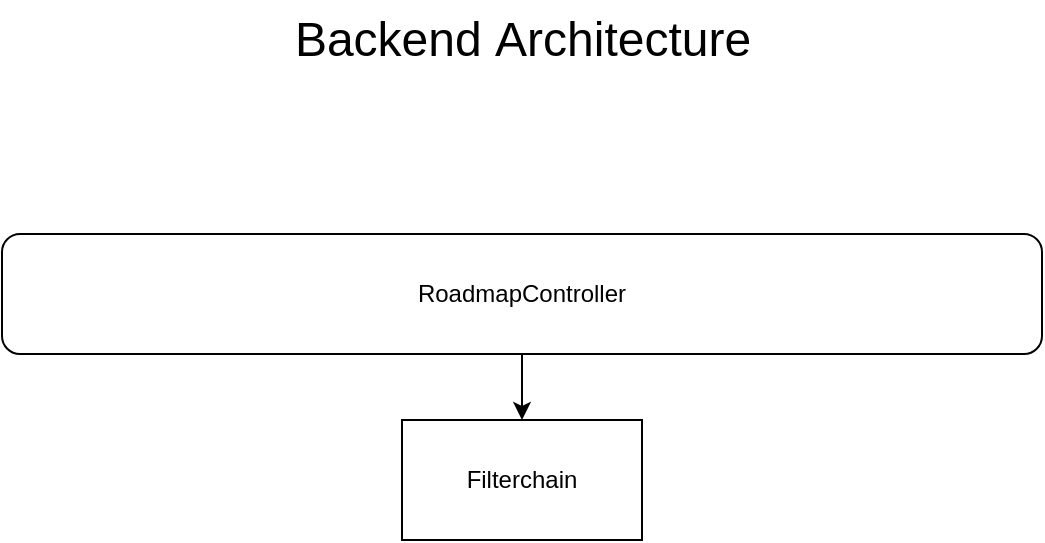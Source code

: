 <mxfile version="24.7.12" pages="2">
  <diagram name="Страница — 1" id="7qczHhH6JkZ31Ca4RmtT">
    <mxGraphModel dx="2086" dy="662" grid="1" gridSize="10" guides="1" tooltips="1" connect="1" arrows="1" fold="1" page="1" pageScale="1" pageWidth="827" pageHeight="1169" math="0" shadow="0">
      <root>
        <mxCell id="0" />
        <mxCell id="1" parent="0" />
        <mxCell id="q1MNmd7Zdj2-ToPpEwLU-2" style="edgeStyle=orthogonalEdgeStyle;rounded=0;orthogonalLoop=1;jettySize=auto;html=1;" edge="1" parent="1" source="SKn-gwGTb66ZYDygB59r-1" target="q1MNmd7Zdj2-ToPpEwLU-1">
          <mxGeometry relative="1" as="geometry" />
        </mxCell>
        <mxCell id="SKn-gwGTb66ZYDygB59r-1" value="RoadmapController" style="rounded=1;whiteSpace=wrap;html=1;" parent="1" vertex="1">
          <mxGeometry x="-250" y="147" width="520" height="60" as="geometry" />
        </mxCell>
        <mxCell id="SKn-gwGTb66ZYDygB59r-2" value="&lt;font style=&quot;font-size: 24px;&quot;&gt;Backend&amp;nbsp;&lt;span style=&quot;background-color: initial;&quot;&gt;Architecture&lt;/span&gt;&lt;/font&gt;" style="text;html=1;align=center;verticalAlign=middle;resizable=0;points=[];autosize=1;strokeColor=none;fillColor=none;" parent="1" vertex="1">
          <mxGeometry x="-115" y="30" width="250" height="40" as="geometry" />
        </mxCell>
        <mxCell id="q1MNmd7Zdj2-ToPpEwLU-1" value="Filterchain" style="whiteSpace=wrap;html=1;" vertex="1" parent="1">
          <mxGeometry x="-50" y="240" width="120" height="60" as="geometry" />
        </mxCell>
      </root>
    </mxGraphModel>
  </diagram>
  <diagram id="F4hBrq6v-PZ3XA5gkhcl" name="Страница — 2">
    <mxGraphModel dx="1659" dy="1512" grid="0" gridSize="10" guides="1" tooltips="1" connect="1" arrows="1" fold="1" page="0" pageScale="1" pageWidth="827" pageHeight="1169" math="0" shadow="0">
      <root>
        <mxCell id="0" />
        <mxCell id="1" parent="0" />
        <mxCell id="G7MFKoxfr_CzWJim7teF-100" value="task_statuses" style="swimlane;fontStyle=0;childLayout=stackLayout;horizontal=1;startSize=26;horizontalStack=0;resizeParent=1;resizeParentMax=0;resizeLast=0;collapsible=1;marginBottom=0;align=center;fontSize=14;" vertex="1" parent="1">
          <mxGeometry x="268" y="-193" width="160" height="86" as="geometry" />
        </mxCell>
        <mxCell id="G7MFKoxfr_CzWJim7teF-101" value="id" style="text;strokeColor=none;fillColor=none;spacingLeft=4;spacingRight=4;overflow=hidden;rotatable=0;points=[[0,0.5],[1,0.5]];portConstraint=eastwest;fontSize=12;whiteSpace=wrap;html=1;" vertex="1" parent="G7MFKoxfr_CzWJim7teF-100">
          <mxGeometry y="26" width="160" height="30" as="geometry" />
        </mxCell>
        <mxCell id="G7MFKoxfr_CzWJim7teF-102" value="name" style="text;strokeColor=none;fillColor=none;spacingLeft=4;spacingRight=4;overflow=hidden;rotatable=0;points=[[0,0.5],[1,0.5]];portConstraint=eastwest;fontSize=12;whiteSpace=wrap;html=1;" vertex="1" parent="G7MFKoxfr_CzWJim7teF-100">
          <mxGeometry y="56" width="160" height="30" as="geometry" />
        </mxCell>
        <mxCell id="G7MFKoxfr_CzWJim7teF-104" value="roadmap_tasks" style="swimlane;fontStyle=0;childLayout=stackLayout;horizontal=1;startSize=26;horizontalStack=0;resizeParent=1;resizeParentMax=0;resizeLast=0;collapsible=1;marginBottom=0;align=center;fontSize=14;" vertex="1" parent="1">
          <mxGeometry x="36" y="-410" width="160" height="176" as="geometry" />
        </mxCell>
        <mxCell id="G7MFKoxfr_CzWJim7teF-105" value="id" style="text;strokeColor=none;fillColor=none;spacingLeft=4;spacingRight=4;overflow=hidden;rotatable=0;points=[[0,0.5],[1,0.5]];portConstraint=eastwest;fontSize=12;whiteSpace=wrap;html=1;" vertex="1" parent="G7MFKoxfr_CzWJim7teF-104">
          <mxGeometry y="26" width="160" height="30" as="geometry" />
        </mxCell>
        <mxCell id="G7MFKoxfr_CzWJim7teF-106" value="name" style="text;strokeColor=none;fillColor=none;spacingLeft=4;spacingRight=4;overflow=hidden;rotatable=0;points=[[0,0.5],[1,0.5]];portConstraint=eastwest;fontSize=12;whiteSpace=wrap;html=1;" vertex="1" parent="G7MFKoxfr_CzWJim7teF-104">
          <mxGeometry y="56" width="160" height="30" as="geometry" />
        </mxCell>
        <mxCell id="G7MFKoxfr_CzWJim7teF-107" value="description" style="text;strokeColor=none;fillColor=none;spacingLeft=4;spacingRight=4;overflow=hidden;rotatable=0;points=[[0,0.5],[1,0.5]];portConstraint=eastwest;fontSize=12;whiteSpace=wrap;html=1;" vertex="1" parent="G7MFKoxfr_CzWJim7teF-104">
          <mxGeometry y="86" width="160" height="30" as="geometry" />
        </mxCell>
        <mxCell id="G7MFKoxfr_CzWJim7teF-108" value="priority" style="text;strokeColor=none;fillColor=none;spacingLeft=4;spacingRight=4;overflow=hidden;rotatable=0;points=[[0,0.5],[1,0.5]];portConstraint=eastwest;fontSize=12;whiteSpace=wrap;html=1;" vertex="1" parent="G7MFKoxfr_CzWJim7teF-104">
          <mxGeometry y="116" width="160" height="30" as="geometry" />
        </mxCell>
        <mxCell id="G7MFKoxfr_CzWJim7teF-109" value="status" style="text;strokeColor=none;fillColor=none;spacingLeft=4;spacingRight=4;overflow=hidden;rotatable=0;points=[[0,0.5],[1,0.5]];portConstraint=eastwest;fontSize=12;whiteSpace=wrap;html=1;" vertex="1" parent="G7MFKoxfr_CzWJim7teF-104">
          <mxGeometry y="146" width="160" height="30" as="geometry" />
        </mxCell>
        <mxCell id="G7MFKoxfr_CzWJim7teF-110" value="" style="edgeStyle=entityRelationEdgeStyle;fontSize=12;html=1;endArrow=ERmandOne;startArrow=ERmandOne;rounded=0;startSize=8;endSize=8;curved=1;entryX=0;entryY=0.5;entryDx=0;entryDy=0;" edge="1" parent="1" source="G7MFKoxfr_CzWJim7teF-109" target="G7MFKoxfr_CzWJim7teF-101">
          <mxGeometry width="100" height="100" relative="1" as="geometry">
            <mxPoint x="107" y="31" as="sourcePoint" />
            <mxPoint x="207" y="-69" as="targetPoint" />
          </mxGeometry>
        </mxCell>
        <mxCell id="G7MFKoxfr_CzWJim7teF-112" value="books" style="swimlane;fontStyle=0;childLayout=stackLayout;horizontal=1;startSize=26;horizontalStack=0;resizeParent=1;resizeParentMax=0;resizeLast=0;collapsible=1;marginBottom=0;align=center;fontSize=14;" vertex="1" parent="1">
          <mxGeometry x="-253" y="-188" width="160" height="146" as="geometry" />
        </mxCell>
        <mxCell id="G7MFKoxfr_CzWJim7teF-113" value="PK | id" style="text;strokeColor=none;fillColor=none;spacingLeft=4;spacingRight=4;overflow=hidden;rotatable=0;points=[[0,0.5],[1,0.5]];portConstraint=eastwest;fontSize=12;whiteSpace=wrap;html=1;" vertex="1" parent="G7MFKoxfr_CzWJim7teF-112">
          <mxGeometry y="26" width="160" height="30" as="geometry" />
        </mxCell>
        <mxCell id="G7MFKoxfr_CzWJim7teF-114" value="name" style="text;strokeColor=none;fillColor=none;spacingLeft=4;spacingRight=4;overflow=hidden;rotatable=0;points=[[0,0.5],[1,0.5]];portConstraint=eastwest;fontSize=12;whiteSpace=wrap;html=1;" vertex="1" parent="G7MFKoxfr_CzWJim7teF-112">
          <mxGeometry y="56" width="160" height="30" as="geometry" />
        </mxCell>
        <mxCell id="G7MFKoxfr_CzWJim7teF-116" value="author" style="text;strokeColor=none;fillColor=none;spacingLeft=4;spacingRight=4;overflow=hidden;rotatable=0;points=[[0,0.5],[1,0.5]];portConstraint=eastwest;fontSize=12;whiteSpace=wrap;html=1;" vertex="1" parent="G7MFKoxfr_CzWJim7teF-112">
          <mxGeometry y="86" width="160" height="30" as="geometry" />
        </mxCell>
        <mxCell id="G7MFKoxfr_CzWJim7teF-117" value="FK | file_id" style="text;strokeColor=none;fillColor=none;spacingLeft=4;spacingRight=4;overflow=hidden;rotatable=0;points=[[0,0.5],[1,0.5]];portConstraint=eastwest;fontSize=12;whiteSpace=wrap;html=1;" vertex="1" parent="G7MFKoxfr_CzWJim7teF-112">
          <mxGeometry y="116" width="160" height="30" as="geometry" />
        </mxCell>
        <mxCell id="G7MFKoxfr_CzWJim7teF-119" value="files" style="swimlane;fontStyle=0;childLayout=stackLayout;horizontal=1;startSize=26;horizontalStack=0;resizeParent=1;resizeParentMax=0;resizeLast=0;collapsible=1;marginBottom=0;align=center;fontSize=14;" vertex="1" parent="1">
          <mxGeometry x="11" y="-27" width="160" height="86" as="geometry" />
        </mxCell>
        <mxCell id="G7MFKoxfr_CzWJim7teF-120" value="id" style="text;strokeColor=none;fillColor=none;spacingLeft=4;spacingRight=4;overflow=hidden;rotatable=0;points=[[0,0.5],[1,0.5]];portConstraint=eastwest;fontSize=12;whiteSpace=wrap;html=1;" vertex="1" parent="G7MFKoxfr_CzWJim7teF-119">
          <mxGeometry y="26" width="160" height="30" as="geometry" />
        </mxCell>
        <mxCell id="G7MFKoxfr_CzWJim7teF-121" value="path" style="text;strokeColor=none;fillColor=none;spacingLeft=4;spacingRight=4;overflow=hidden;rotatable=0;points=[[0,0.5],[1,0.5]];portConstraint=eastwest;fontSize=12;whiteSpace=wrap;html=1;" vertex="1" parent="G7MFKoxfr_CzWJim7teF-119">
          <mxGeometry y="56" width="160" height="30" as="geometry" />
        </mxCell>
        <mxCell id="G7MFKoxfr_CzWJim7teF-123" value="" style="edgeStyle=entityRelationEdgeStyle;fontSize=12;html=1;endArrow=ERoneToMany;startArrow=ERmandOne;rounded=0;startSize=8;endSize=8;curved=1;" edge="1" parent="1" source="G7MFKoxfr_CzWJim7teF-117" target="G7MFKoxfr_CzWJim7teF-120">
          <mxGeometry width="100" height="100" relative="1" as="geometry">
            <mxPoint x="107" y="-59" as="sourcePoint" />
            <mxPoint x="207" y="-159" as="targetPoint" />
          </mxGeometry>
        </mxCell>
      </root>
    </mxGraphModel>
  </diagram>
</mxfile>
